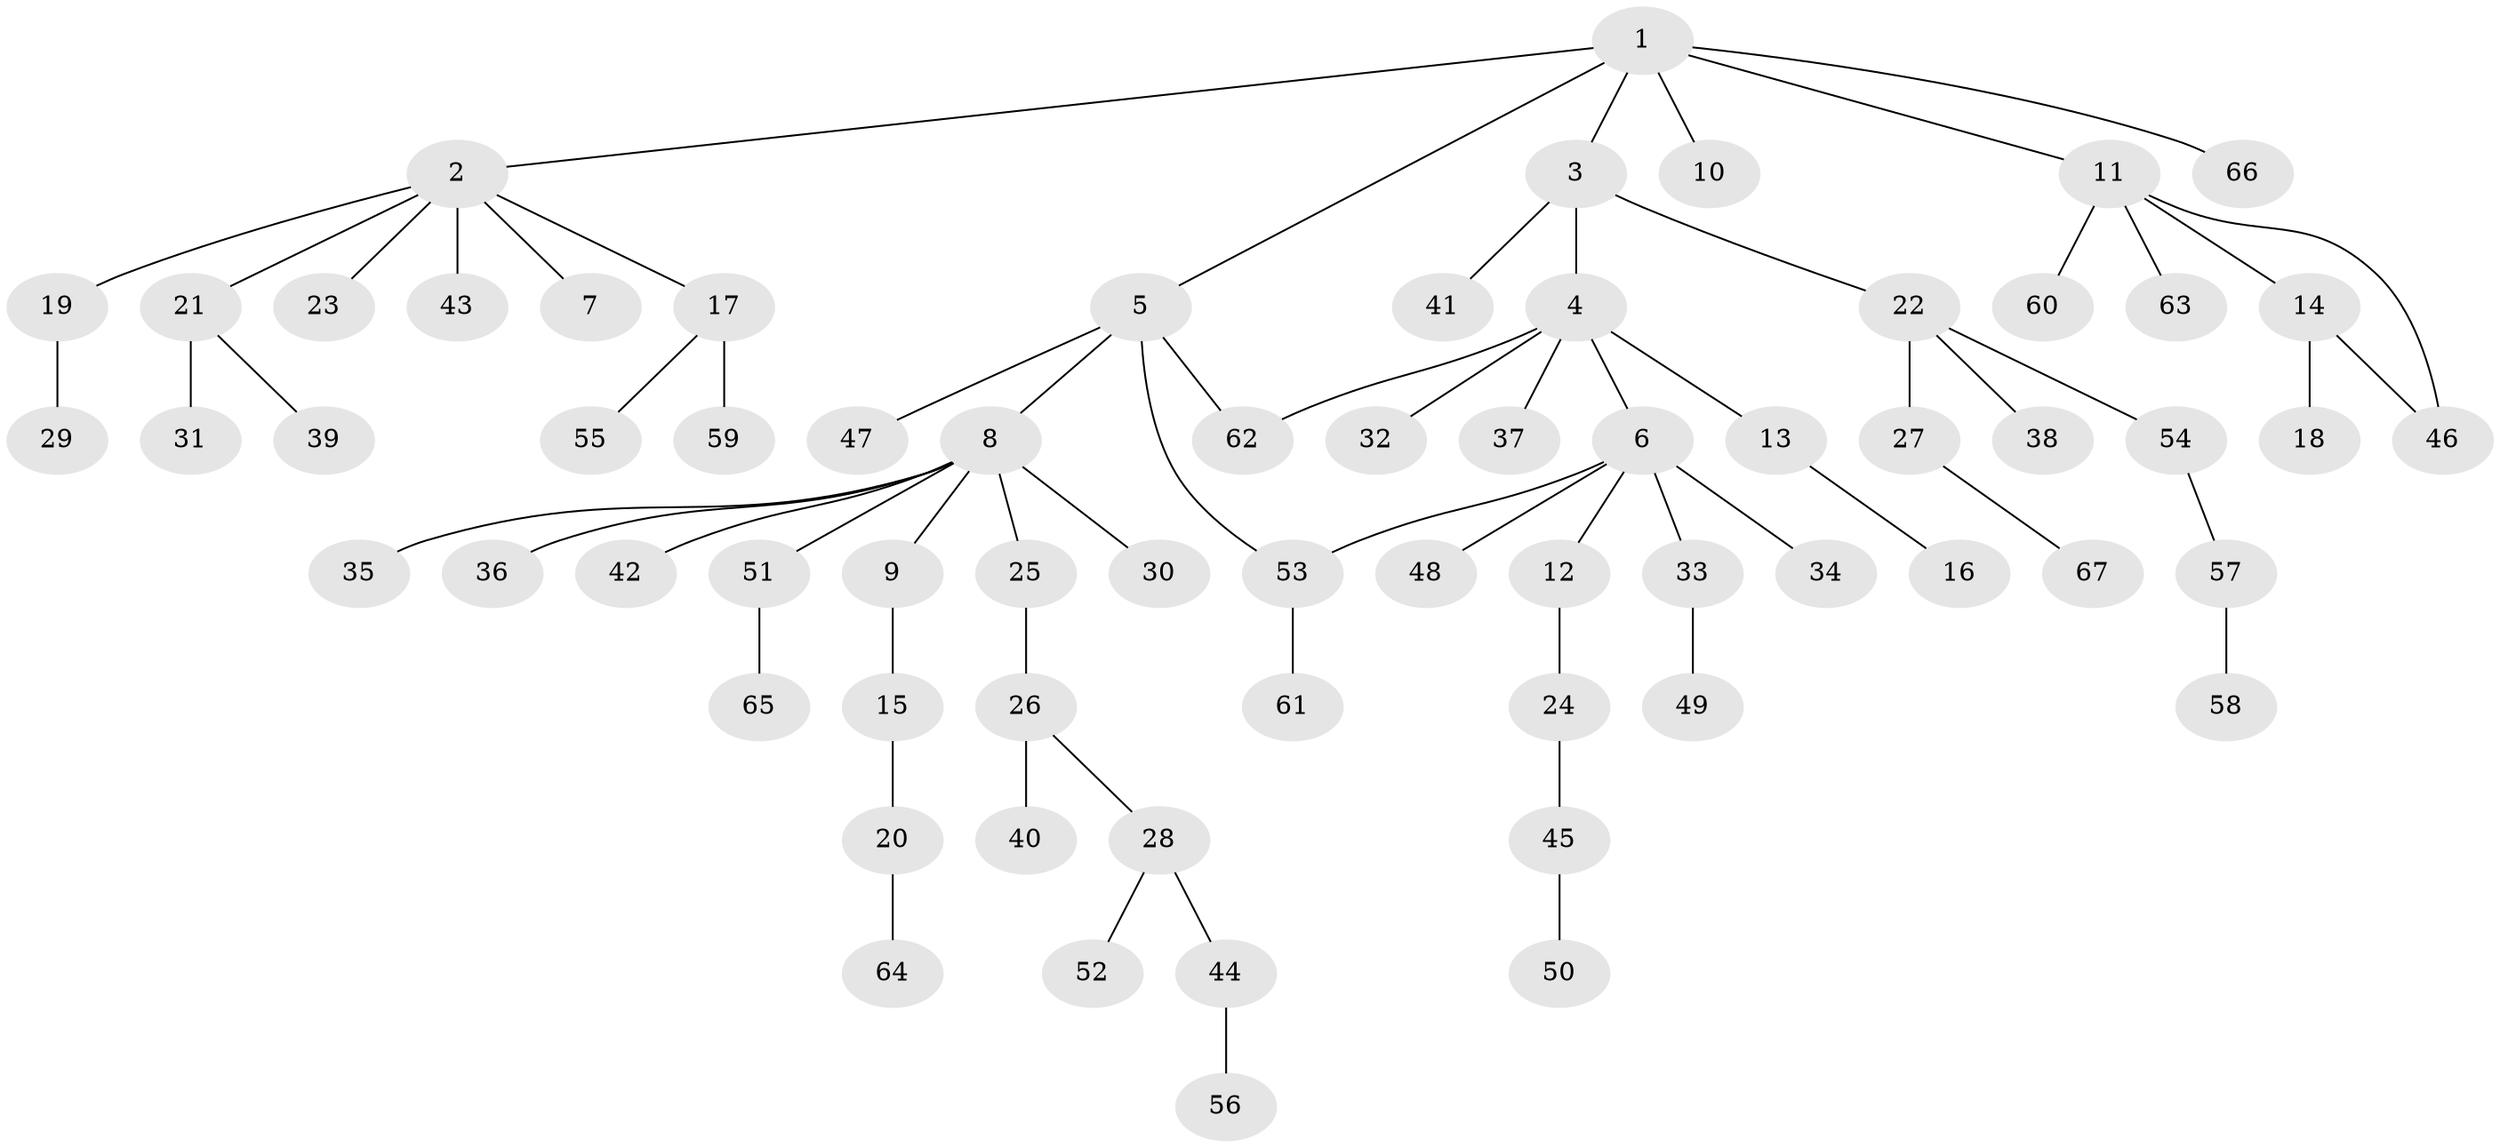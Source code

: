 // coarse degree distribution, {8: 0.022222222222222223, 6: 0.044444444444444446, 5: 0.022222222222222223, 4: 0.06666666666666667, 1: 0.5555555555555556, 7: 0.022222222222222223, 2: 0.24444444444444444, 3: 0.022222222222222223}
// Generated by graph-tools (version 1.1) at 2025/41/03/06/25 10:41:28]
// undirected, 67 vertices, 69 edges
graph export_dot {
graph [start="1"]
  node [color=gray90,style=filled];
  1;
  2;
  3;
  4;
  5;
  6;
  7;
  8;
  9;
  10;
  11;
  12;
  13;
  14;
  15;
  16;
  17;
  18;
  19;
  20;
  21;
  22;
  23;
  24;
  25;
  26;
  27;
  28;
  29;
  30;
  31;
  32;
  33;
  34;
  35;
  36;
  37;
  38;
  39;
  40;
  41;
  42;
  43;
  44;
  45;
  46;
  47;
  48;
  49;
  50;
  51;
  52;
  53;
  54;
  55;
  56;
  57;
  58;
  59;
  60;
  61;
  62;
  63;
  64;
  65;
  66;
  67;
  1 -- 2;
  1 -- 3;
  1 -- 5;
  1 -- 10;
  1 -- 11;
  1 -- 66;
  2 -- 7;
  2 -- 17;
  2 -- 19;
  2 -- 21;
  2 -- 23;
  2 -- 43;
  3 -- 4;
  3 -- 22;
  3 -- 41;
  4 -- 6;
  4 -- 13;
  4 -- 32;
  4 -- 37;
  4 -- 62;
  5 -- 8;
  5 -- 47;
  5 -- 62;
  5 -- 53;
  6 -- 12;
  6 -- 33;
  6 -- 34;
  6 -- 48;
  6 -- 53;
  8 -- 9;
  8 -- 25;
  8 -- 30;
  8 -- 35;
  8 -- 36;
  8 -- 42;
  8 -- 51;
  9 -- 15;
  11 -- 14;
  11 -- 46;
  11 -- 60;
  11 -- 63;
  12 -- 24;
  13 -- 16;
  14 -- 18;
  14 -- 46;
  15 -- 20;
  17 -- 55;
  17 -- 59;
  19 -- 29;
  20 -- 64;
  21 -- 31;
  21 -- 39;
  22 -- 27;
  22 -- 38;
  22 -- 54;
  24 -- 45;
  25 -- 26;
  26 -- 28;
  26 -- 40;
  27 -- 67;
  28 -- 44;
  28 -- 52;
  33 -- 49;
  44 -- 56;
  45 -- 50;
  51 -- 65;
  53 -- 61;
  54 -- 57;
  57 -- 58;
}
